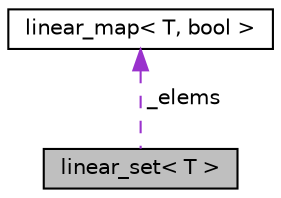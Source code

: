 digraph "linear_set&lt; T &gt;"
{
  edge [fontname="Helvetica",fontsize="10",labelfontname="Helvetica",labelfontsize="10"];
  node [fontname="Helvetica",fontsize="10",shape=record];
  Node1 [label="linear_set\< T \>",height=0.2,width=0.4,color="black", fillcolor="grey75", style="filled", fontcolor="black"];
  Node2 -> Node1 [dir="back",color="darkorchid3",fontsize="10",style="dashed",label=" _elems" ];
  Node2 [label="linear_map\< T, bool \>",height=0.2,width=0.4,color="black", fillcolor="white", style="filled",URL="$classlinear__map.html"];
}
